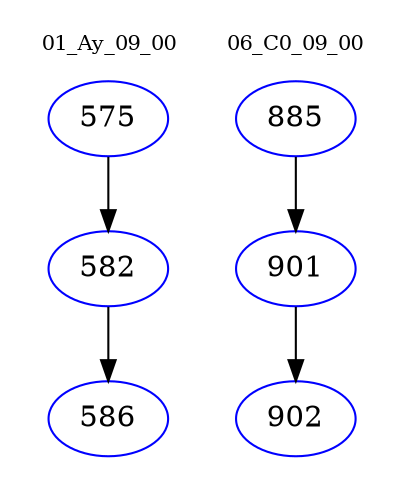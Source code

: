 digraph{
subgraph cluster_0 {
color = white
label = "01_Ay_09_00";
fontsize=10;
T0_575 [label="575", color="blue"]
T0_575 -> T0_582 [color="black"]
T0_582 [label="582", color="blue"]
T0_582 -> T0_586 [color="black"]
T0_586 [label="586", color="blue"]
}
subgraph cluster_1 {
color = white
label = "06_C0_09_00";
fontsize=10;
T1_885 [label="885", color="blue"]
T1_885 -> T1_901 [color="black"]
T1_901 [label="901", color="blue"]
T1_901 -> T1_902 [color="black"]
T1_902 [label="902", color="blue"]
}
}
